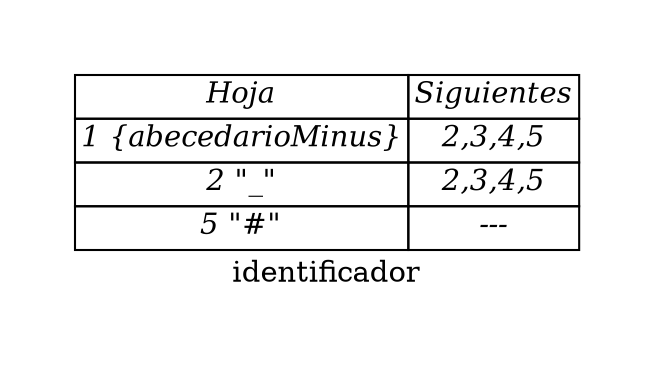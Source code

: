 digraph G{
label="identificador"; graph [pad="0.5", nodesep="0.5", ranksep="2"];
node[shape=plain]
rankdir=LR;
Foo [label=<
<table border="0" cellborder="1" cellspacing="0">
<tr><td><i>Hoja</i></td> <td><i>Siguientes</i></td></tr>
<tr><td><i>1 {abecedarioMinus}</i></td>
<td><i>2,3,4,5</i></td>
</tr><tr><td><i>2 "_"</i></td>
<td><i>2,3,4,5</i></td>
</tr><tr><td><i>5 "#"</i></td><td><i> --- </i></td></tr></table>>];}